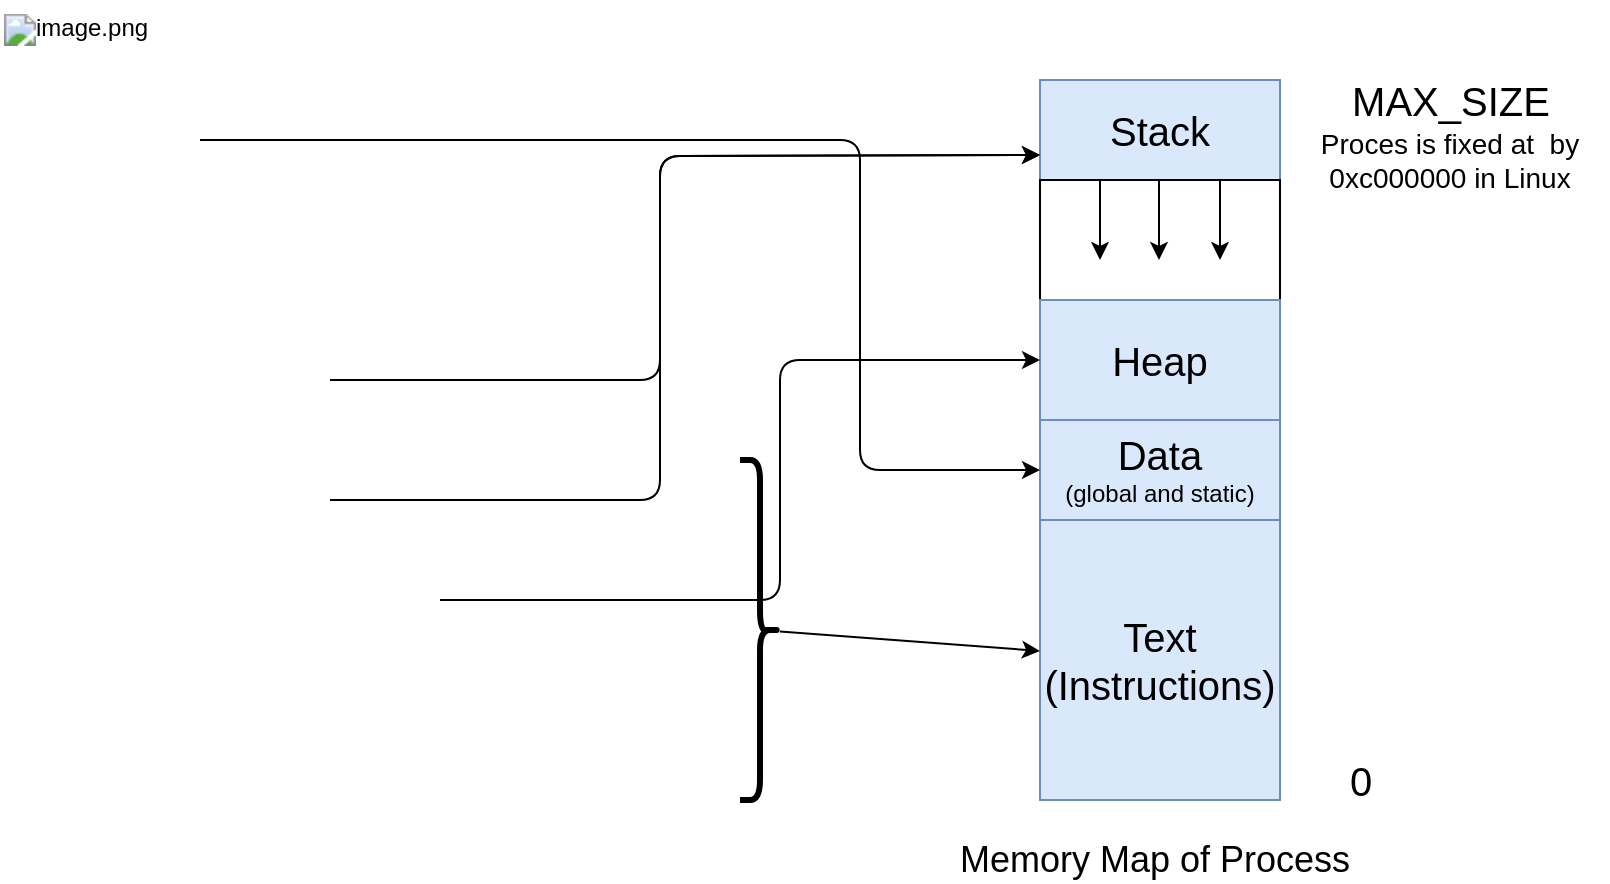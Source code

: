 <mxfile version="13.4.0" type="github">
  <diagram id="jDhGPHNopy-ATVGIMy4a" name="Page-1">
    <mxGraphModel dx="2893" dy="1105" grid="1" gridSize="10" guides="1" tooltips="1" connect="1" arrows="1" fold="1" page="1" pageScale="1" pageWidth="827" pageHeight="1169" math="0" shadow="0">
      <root>
        <mxCell id="0" />
        <mxCell id="1" parent="0" />
        <mxCell id="gmsf3eCMzc45QmMlYEc1-1" value="&lt;font style=&quot;font-size: 20px&quot;&gt;Stack&lt;/font&gt;" style="rounded=0;whiteSpace=wrap;html=1;fillColor=#dae8fc;strokeColor=#6c8ebf;" vertex="1" parent="1">
          <mxGeometry x="200" y="260" width="120" height="50" as="geometry" />
        </mxCell>
        <mxCell id="gmsf3eCMzc45QmMlYEc1-2" value="" style="rounded=0;whiteSpace=wrap;html=1;" vertex="1" parent="1">
          <mxGeometry x="200" y="310" width="120" height="60" as="geometry" />
        </mxCell>
        <mxCell id="gmsf3eCMzc45QmMlYEc1-3" value="&lt;font style=&quot;font-size: 20px&quot;&gt;Heap&lt;/font&gt;" style="rounded=0;whiteSpace=wrap;html=1;fillColor=#dae8fc;strokeColor=#6c8ebf;" vertex="1" parent="1">
          <mxGeometry x="200" y="370" width="120" height="60" as="geometry" />
        </mxCell>
        <mxCell id="gmsf3eCMzc45QmMlYEc1-4" value="&lt;font style=&quot;font-size: 12px&quot;&gt;&lt;span style=&quot;font-size: 20px&quot;&gt;Data&lt;/span&gt;&lt;br&gt;&lt;font style=&quot;font-size: 12px&quot;&gt;(&lt;/font&gt;&lt;/font&gt;&lt;font style=&quot;font-size: 12px&quot;&gt;global and static&lt;/font&gt;&lt;font style=&quot;font-size: 12px&quot;&gt;&lt;font style=&quot;font-size: 12px&quot;&gt;)&lt;/font&gt;&lt;br&gt;&lt;/font&gt;" style="rounded=0;whiteSpace=wrap;html=1;fillColor=#dae8fc;strokeColor=#6c8ebf;" vertex="1" parent="1">
          <mxGeometry x="200" y="430" width="120" height="50" as="geometry" />
        </mxCell>
        <mxCell id="gmsf3eCMzc45QmMlYEc1-5" value="&lt;font style=&quot;font-size: 20px&quot;&gt;Text&lt;br&gt;(Instructions)&lt;/font&gt;" style="rounded=0;whiteSpace=wrap;html=1;fillColor=#dae8fc;strokeColor=#6c8ebf;" vertex="1" parent="1">
          <mxGeometry x="200" y="480" width="120" height="140" as="geometry" />
        </mxCell>
        <mxCell id="gmsf3eCMzc45QmMlYEc1-7" value="" style="endArrow=classic;html=1;" edge="1" parent="1">
          <mxGeometry width="50" height="50" relative="1" as="geometry">
            <mxPoint x="230" y="310" as="sourcePoint" />
            <mxPoint x="230" y="350" as="targetPoint" />
          </mxGeometry>
        </mxCell>
        <mxCell id="gmsf3eCMzc45QmMlYEc1-8" value="" style="endArrow=classic;html=1;" edge="1" parent="1">
          <mxGeometry width="50" height="50" relative="1" as="geometry">
            <mxPoint x="259.5" y="310" as="sourcePoint" />
            <mxPoint x="259.5" y="350" as="targetPoint" />
          </mxGeometry>
        </mxCell>
        <mxCell id="gmsf3eCMzc45QmMlYEc1-9" value="" style="endArrow=classic;html=1;" edge="1" parent="1">
          <mxGeometry width="50" height="50" relative="1" as="geometry">
            <mxPoint x="290" y="310" as="sourcePoint" />
            <mxPoint x="290" y="350" as="targetPoint" />
          </mxGeometry>
        </mxCell>
        <mxCell id="gmsf3eCMzc45QmMlYEc1-10" value="&lt;font style=&quot;font-size: 20px&quot;&gt;0&lt;/font&gt;" style="text;html=1;align=center;verticalAlign=middle;resizable=0;points=[];autosize=1;" vertex="1" parent="1">
          <mxGeometry x="345" y="600" width="30" height="20" as="geometry" />
        </mxCell>
        <mxCell id="gmsf3eCMzc45QmMlYEc1-11" value="&lt;font style=&quot;font-size: 20px&quot;&gt;MAX_SIZE&lt;/font&gt;" style="text;html=1;align=center;verticalAlign=middle;resizable=0;points=[];autosize=1;" vertex="1" parent="1">
          <mxGeometry x="350" y="260" width="110" height="20" as="geometry" />
        </mxCell>
        <mxCell id="gmsf3eCMzc45QmMlYEc1-12" value="&lt;font style=&quot;font-size: 18px&quot;&gt;Memory Map of Process&lt;/font&gt;" style="text;html=1;align=center;verticalAlign=middle;resizable=0;points=[];autosize=1;" vertex="1" parent="1">
          <mxGeometry x="152" y="640" width="210" height="20" as="geometry" />
        </mxCell>
        <mxCell id="gmsf3eCMzc45QmMlYEc1-13" value="&lt;meta charset=&quot;utf-8&quot;&gt;&lt;span class=&quot;lake-card-margin-top lake-card-margin-bottom lake-card-embed-toolbar-active lake-activated lake-selected&quot;&gt;&lt;img src=&quot;https://cdn.nlark.com/yuque/0/2020/png/1619639/1594440781671-ad75e99a-aab5-437e-bc6d-4bbfc0757f9f.png&quot; class=&quot;image lake-drag-image&quot; alt=&quot;image.png&quot; title=&quot;image.png&quot; style=&quot;visibility: visible ; width: 353px ; height: 396px&quot;&gt;&lt;img class=&quot;lake-image-editor-bg lake-image-editor-bg-active&quot; src=&quot;https://cdn.nlark.com/yuque/0/2020/png/1619639/1594440781671-ad75e99a-aab5-437e-bc6d-4bbfc0757f9f.png&quot; style=&quot;display: none ; visibility: visible&quot;&gt;&lt;/span&gt;" style="text;whiteSpace=wrap;html=1;" vertex="1" parent="1">
          <mxGeometry x="-320" y="220" width="380" height="410" as="geometry" />
        </mxCell>
        <mxCell id="gmsf3eCMzc45QmMlYEc1-16" style="rounded=0;orthogonalLoop=1;jettySize=auto;html=1;" edge="1" parent="1" source="gmsf3eCMzc45QmMlYEc1-14" target="gmsf3eCMzc45QmMlYEc1-5">
          <mxGeometry relative="1" as="geometry" />
        </mxCell>
        <mxCell id="gmsf3eCMzc45QmMlYEc1-14" value="" style="shape=curlyBracket;whiteSpace=wrap;html=1;rounded=1;direction=west;strokeWidth=3;" vertex="1" parent="1">
          <mxGeometry x="50" y="450" width="20" height="170" as="geometry" />
        </mxCell>
        <mxCell id="gmsf3eCMzc45QmMlYEc1-17" value="" style="endArrow=classic;html=1;entryX=0;entryY=0.5;entryDx=0;entryDy=0;" edge="1" parent="1" target="gmsf3eCMzc45QmMlYEc1-4">
          <mxGeometry width="50" height="50" relative="1" as="geometry">
            <mxPoint x="-220" y="290" as="sourcePoint" />
            <mxPoint x="130" y="360" as="targetPoint" />
            <Array as="points">
              <mxPoint x="110" y="290" />
              <mxPoint x="110" y="455" />
            </Array>
          </mxGeometry>
        </mxCell>
        <mxCell id="gmsf3eCMzc45QmMlYEc1-18" value="" style="endArrow=classic;html=1;entryX=0;entryY=0.5;entryDx=0;entryDy=0;" edge="1" parent="1" target="gmsf3eCMzc45QmMlYEc1-3">
          <mxGeometry width="50" height="50" relative="1" as="geometry">
            <mxPoint x="-100" y="520" as="sourcePoint" />
            <mxPoint x="-50" y="480" as="targetPoint" />
            <Array as="points">
              <mxPoint x="70" y="520" />
              <mxPoint x="70" y="400" />
            </Array>
          </mxGeometry>
        </mxCell>
        <mxCell id="gmsf3eCMzc45QmMlYEc1-19" value="" style="endArrow=classic;html=1;strokeWidth=1;entryX=0;entryY=0.75;entryDx=0;entryDy=0;" edge="1" parent="1" target="gmsf3eCMzc45QmMlYEc1-1">
          <mxGeometry width="50" height="50" relative="1" as="geometry">
            <mxPoint x="-155" y="410" as="sourcePoint" />
            <mxPoint x="-105" y="360" as="targetPoint" />
            <Array as="points">
              <mxPoint x="10" y="410" />
              <mxPoint x="10" y="298" />
            </Array>
          </mxGeometry>
        </mxCell>
        <mxCell id="gmsf3eCMzc45QmMlYEc1-20" value="" style="endArrow=classic;html=1;strokeWidth=1;entryX=0;entryY=0.75;entryDx=0;entryDy=0;" edge="1" parent="1" target="gmsf3eCMzc45QmMlYEc1-1">
          <mxGeometry width="50" height="50" relative="1" as="geometry">
            <mxPoint x="-155" y="470" as="sourcePoint" />
            <mxPoint x="-105" y="420" as="targetPoint" />
            <Array as="points">
              <mxPoint x="10" y="470" />
              <mxPoint x="10" y="298" />
            </Array>
          </mxGeometry>
        </mxCell>
        <mxCell id="gmsf3eCMzc45QmMlYEc1-21" value="&lt;font style=&quot;font-size: 14px&quot;&gt;Proces is fixed at&amp;nbsp; by 0xc000000 in Linux&lt;/font&gt;" style="text;html=1;strokeColor=none;fillColor=none;align=center;verticalAlign=middle;whiteSpace=wrap;rounded=0;" vertex="1" parent="1">
          <mxGeometry x="326" y="290" width="158" height="20" as="geometry" />
        </mxCell>
      </root>
    </mxGraphModel>
  </diagram>
</mxfile>
